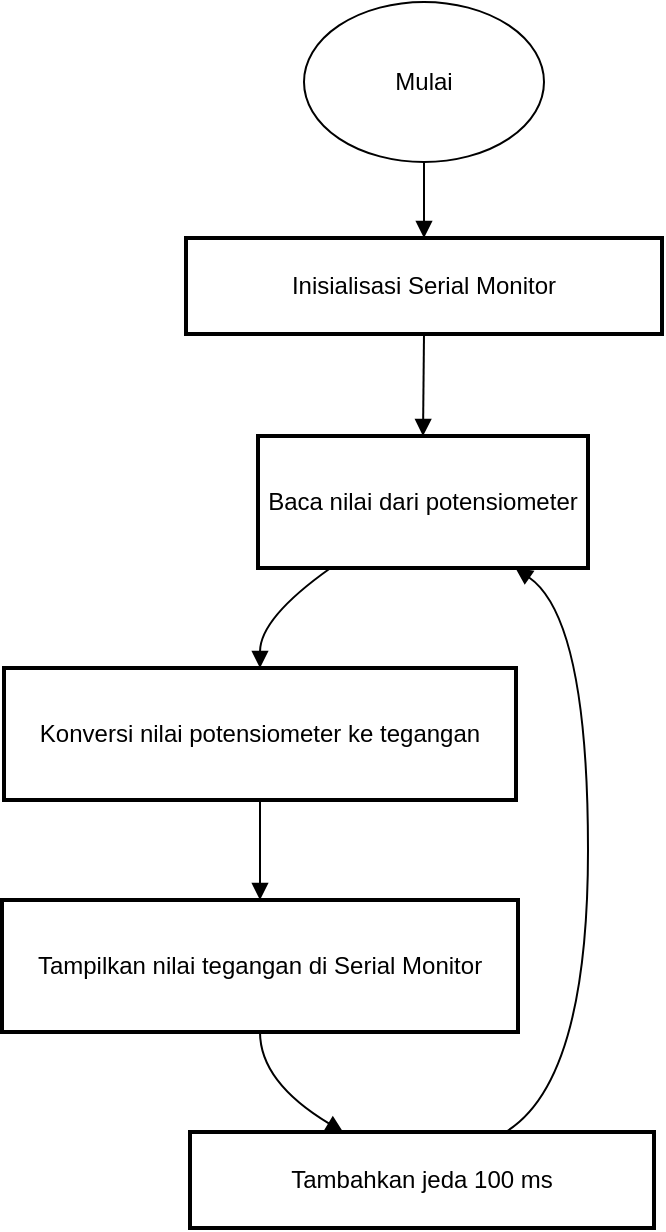 <mxfile version="24.7.17">
  <diagram name="Halaman-1" id="Nqwx40COQLw3nIZHW6Uc">
    <mxGraphModel dx="1050" dy="557" grid="1" gridSize="10" guides="1" tooltips="1" connect="1" arrows="1" fold="1" page="1" pageScale="1" pageWidth="827" pageHeight="1169" math="0" shadow="0">
      <root>
        <mxCell id="0" />
        <mxCell id="1" parent="0" />
        <mxCell id="kuulfgaWN_b0VWVnqC5t-2" value="Inisialisasi Serial Monitor" style="whiteSpace=wrap;strokeWidth=2;" vertex="1" parent="1">
          <mxGeometry x="112" y="118" width="238" height="48" as="geometry" />
        </mxCell>
        <mxCell id="kuulfgaWN_b0VWVnqC5t-3" value="Baca nilai dari potensiometer" style="whiteSpace=wrap;strokeWidth=2;" vertex="1" parent="1">
          <mxGeometry x="148" y="217" width="165" height="66" as="geometry" />
        </mxCell>
        <mxCell id="kuulfgaWN_b0VWVnqC5t-4" value="Konversi nilai potensiometer ke tegangan" style="whiteSpace=wrap;strokeWidth=2;" vertex="1" parent="1">
          <mxGeometry x="21" y="333" width="256" height="66" as="geometry" />
        </mxCell>
        <mxCell id="kuulfgaWN_b0VWVnqC5t-5" value="Tampilkan nilai tegangan di Serial Monitor" style="whiteSpace=wrap;strokeWidth=2;" vertex="1" parent="1">
          <mxGeometry x="20" y="449" width="258" height="66" as="geometry" />
        </mxCell>
        <mxCell id="kuulfgaWN_b0VWVnqC5t-6" value="Tambahkan jeda 100 ms" style="whiteSpace=wrap;strokeWidth=2;" vertex="1" parent="1">
          <mxGeometry x="114" y="565" width="232" height="48" as="geometry" />
        </mxCell>
        <mxCell id="kuulfgaWN_b0VWVnqC5t-7" value="" style="curved=1;startArrow=none;endArrow=block;exitX=0.5;exitY=1;entryX=0.5;entryY=0.01;rounded=0;exitDx=0;exitDy=0;" edge="1" parent="1" source="kuulfgaWN_b0VWVnqC5t-13" target="kuulfgaWN_b0VWVnqC5t-2">
          <mxGeometry relative="1" as="geometry">
            <Array as="points" />
            <mxPoint x="230.5" y="68" as="sourcePoint" />
          </mxGeometry>
        </mxCell>
        <mxCell id="kuulfgaWN_b0VWVnqC5t-8" value="" style="curved=1;startArrow=none;endArrow=block;exitX=0.5;exitY=1.02;entryX=0.5;entryY=0;rounded=0;" edge="1" parent="1" source="kuulfgaWN_b0VWVnqC5t-2" target="kuulfgaWN_b0VWVnqC5t-3">
          <mxGeometry relative="1" as="geometry">
            <Array as="points" />
          </mxGeometry>
        </mxCell>
        <mxCell id="kuulfgaWN_b0VWVnqC5t-9" value="" style="curved=1;startArrow=none;endArrow=block;exitX=0.22;exitY=1;entryX=0.5;entryY=0;rounded=0;" edge="1" parent="1" source="kuulfgaWN_b0VWVnqC5t-3" target="kuulfgaWN_b0VWVnqC5t-4">
          <mxGeometry relative="1" as="geometry">
            <Array as="points">
              <mxPoint x="149" y="308" />
            </Array>
          </mxGeometry>
        </mxCell>
        <mxCell id="kuulfgaWN_b0VWVnqC5t-10" value="" style="curved=1;startArrow=none;endArrow=block;exitX=0.5;exitY=1;entryX=0.5;entryY=0;rounded=0;" edge="1" parent="1" source="kuulfgaWN_b0VWVnqC5t-4" target="kuulfgaWN_b0VWVnqC5t-5">
          <mxGeometry relative="1" as="geometry">
            <Array as="points" />
          </mxGeometry>
        </mxCell>
        <mxCell id="kuulfgaWN_b0VWVnqC5t-11" value="" style="curved=1;startArrow=none;endArrow=block;exitX=0.5;exitY=1;entryX=0.33;entryY=0;rounded=0;" edge="1" parent="1" source="kuulfgaWN_b0VWVnqC5t-5" target="kuulfgaWN_b0VWVnqC5t-6">
          <mxGeometry relative="1" as="geometry">
            <Array as="points">
              <mxPoint x="149" y="540" />
            </Array>
          </mxGeometry>
        </mxCell>
        <mxCell id="kuulfgaWN_b0VWVnqC5t-12" value="" style="curved=1;startArrow=none;endArrow=block;exitX=0.68;exitY=0;entryX=0.78;entryY=1;rounded=0;" edge="1" parent="1" source="kuulfgaWN_b0VWVnqC5t-6" target="kuulfgaWN_b0VWVnqC5t-3">
          <mxGeometry relative="1" as="geometry">
            <Array as="points">
              <mxPoint x="313" y="540" />
              <mxPoint x="313" y="308" />
            </Array>
          </mxGeometry>
        </mxCell>
        <mxCell id="kuulfgaWN_b0VWVnqC5t-13" value="Mulai" style="ellipse;whiteSpace=wrap;html=1;" vertex="1" parent="1">
          <mxGeometry x="171" width="120" height="80" as="geometry" />
        </mxCell>
      </root>
    </mxGraphModel>
  </diagram>
</mxfile>
